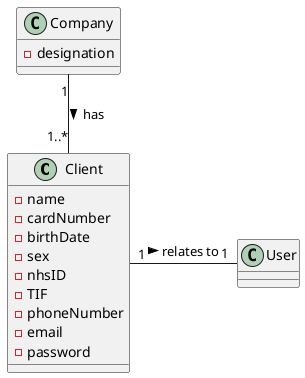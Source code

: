 @startuml
class Client {
-name
-cardNumber
-birthDate
-sex
-nhsID
-TIF
-phoneNumber
-email
-password
}

class Company {
-designation
}

Company "1"--"1..*" Client : has >
Client "1"-right-"1" User : relates to >
@enduml